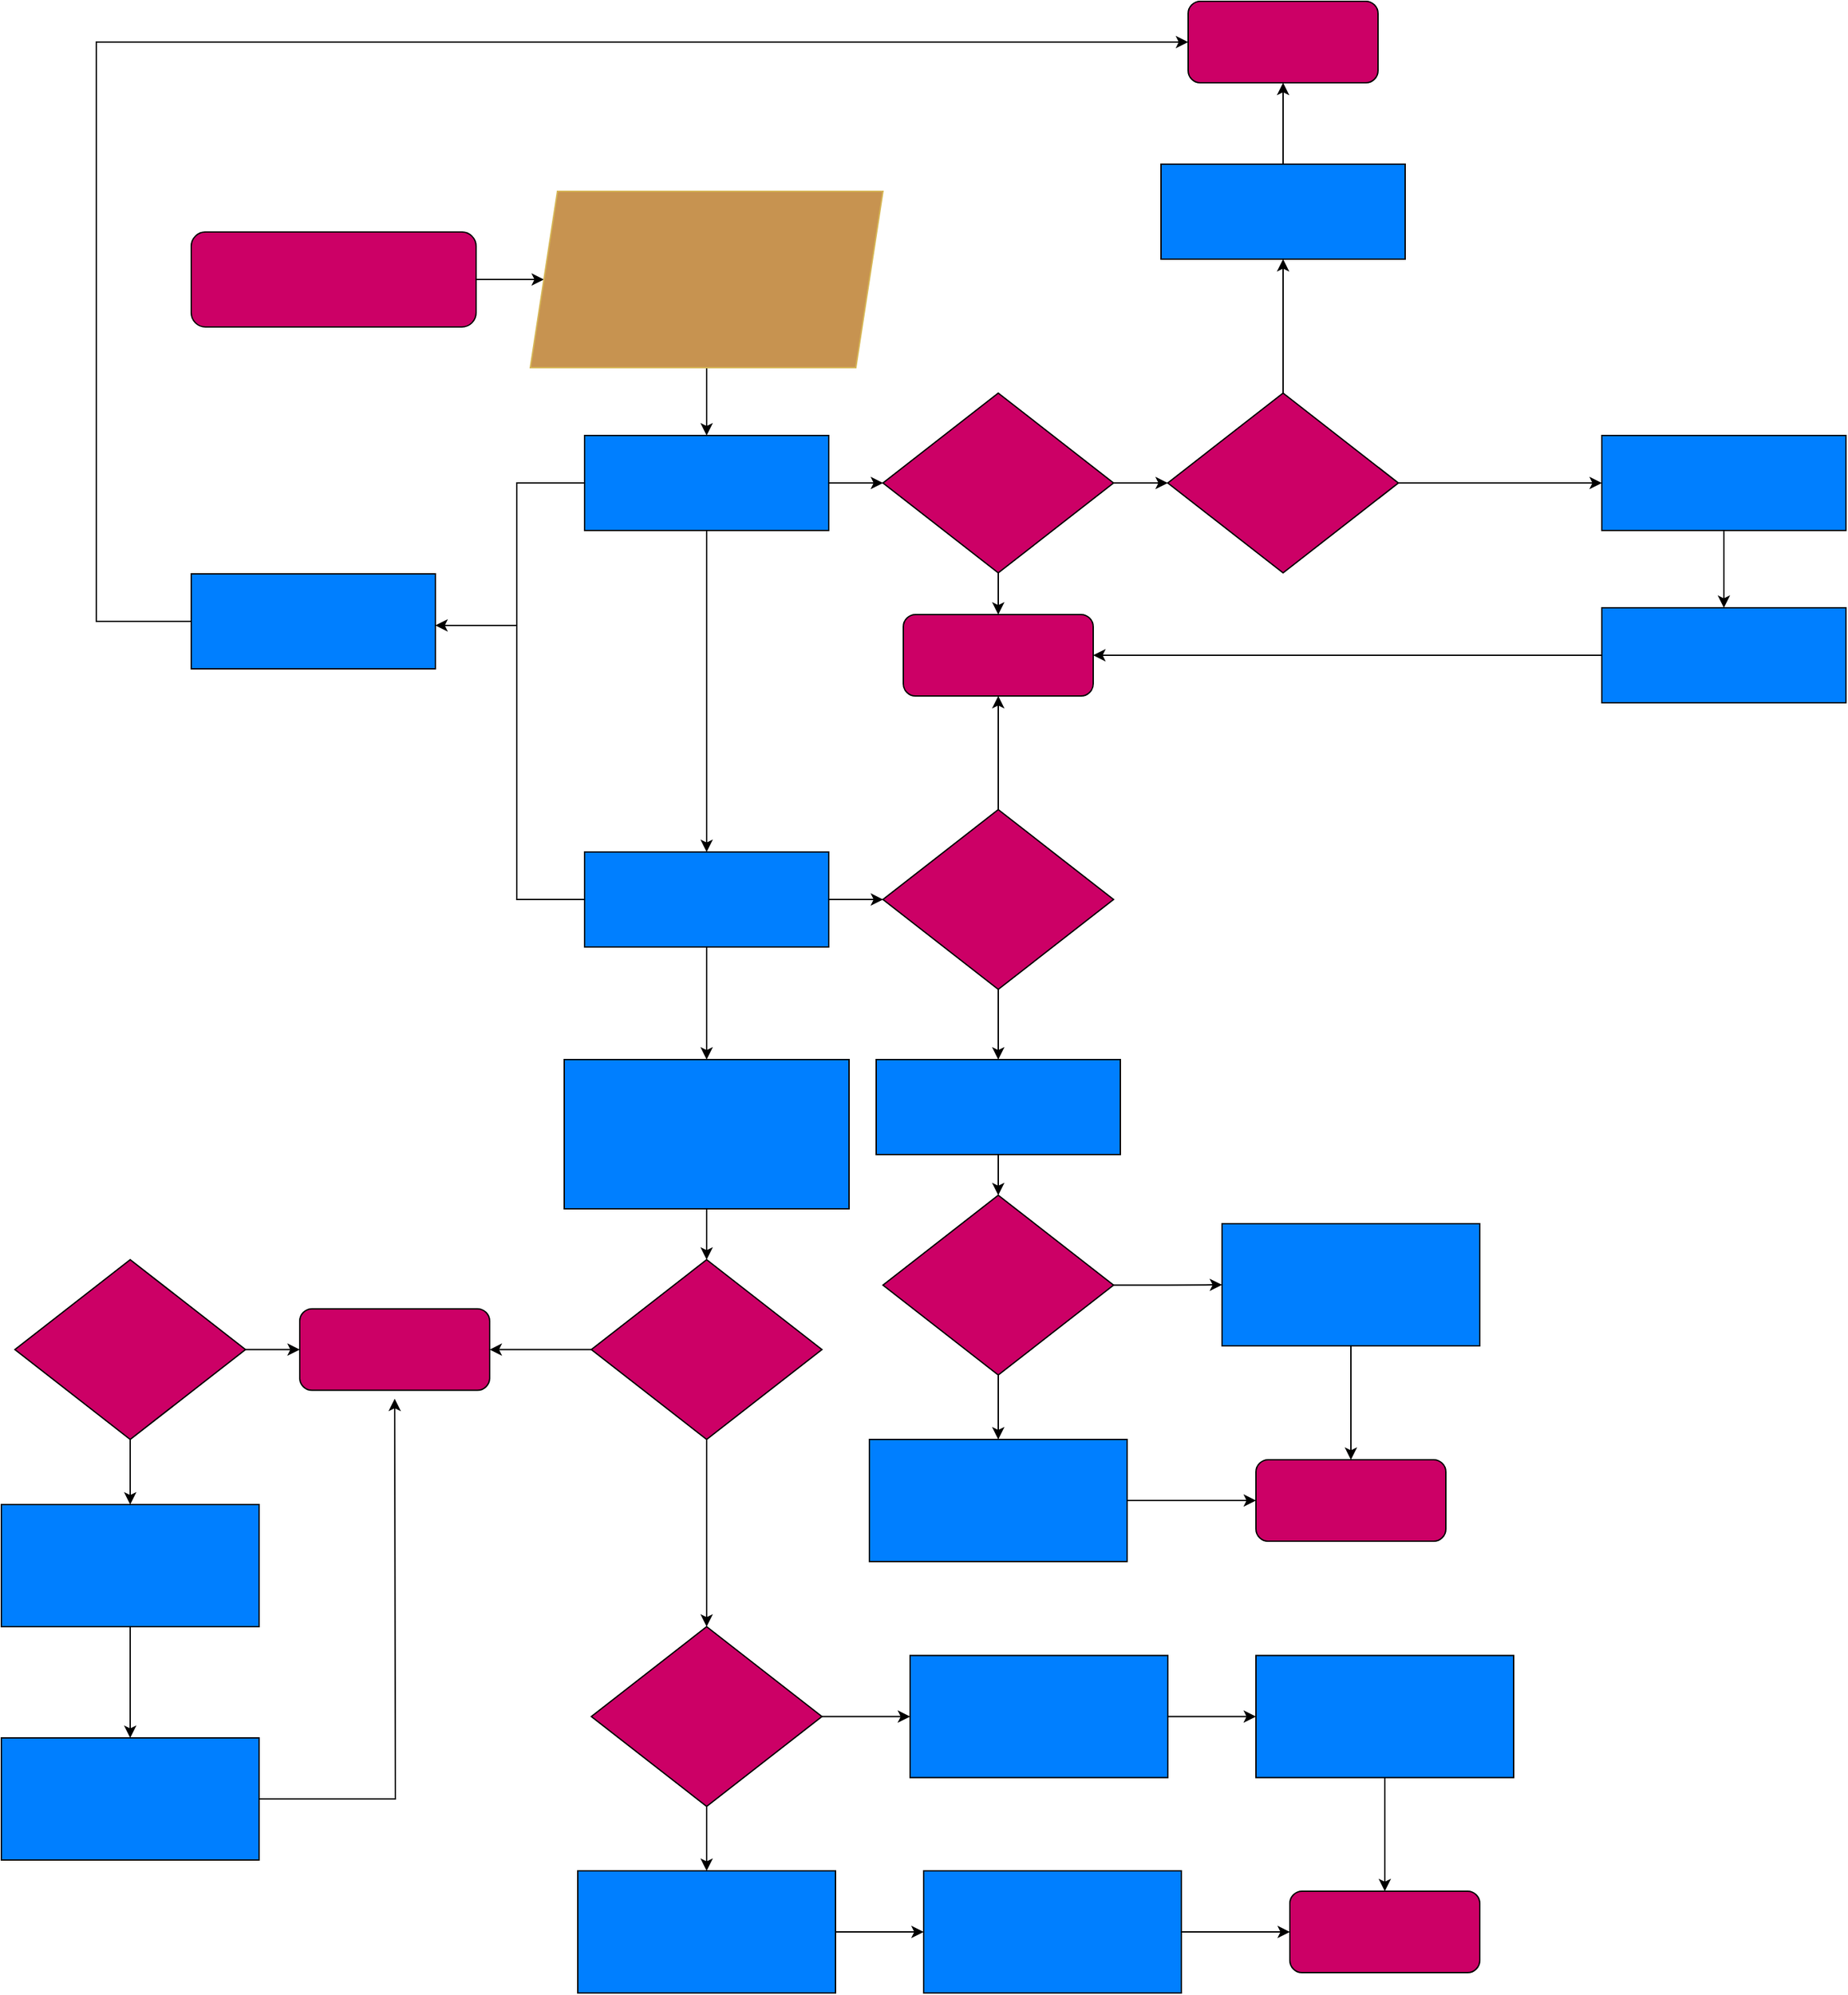 <mxfile version="13.6.3" type="github">
  <diagram id="GddMbnfEARlghtjR7apO" name="Page-1">
    <mxGraphModel dx="2272" dy="1862" grid="1" gridSize="10" guides="1" tooltips="1" connect="1" arrows="1" fold="1" page="1" pageScale="1" pageWidth="850" pageHeight="1100" math="0" shadow="0">
      <root>
        <mxCell id="0" />
        <mxCell id="1" parent="0" />
        <mxCell id="nJjuqN-97N6K5tzZ3BX6-3" value="" style="edgeStyle=orthogonalEdgeStyle;rounded=0;orthogonalLoop=1;jettySize=auto;html=1;" edge="1" parent="1" source="nJjuqN-97N6K5tzZ3BX6-1" target="nJjuqN-97N6K5tzZ3BX6-2">
          <mxGeometry relative="1" as="geometry" />
        </mxCell>
        <mxCell id="nJjuqN-97N6K5tzZ3BX6-1" value="" style="rounded=1;whiteSpace=wrap;html=1;fillColor=#CC0066;" vertex="1" parent="1">
          <mxGeometry x="120" y="110" width="210" height="70" as="geometry" />
        </mxCell>
        <mxCell id="nJjuqN-97N6K5tzZ3BX6-5" style="edgeStyle=orthogonalEdgeStyle;rounded=0;orthogonalLoop=1;jettySize=auto;html=1;exitX=0.5;exitY=1;exitDx=0;exitDy=0;entryX=0.5;entryY=0;entryDx=0;entryDy=0;" edge="1" parent="1" source="nJjuqN-97N6K5tzZ3BX6-2" target="nJjuqN-97N6K5tzZ3BX6-4">
          <mxGeometry relative="1" as="geometry" />
        </mxCell>
        <mxCell id="nJjuqN-97N6K5tzZ3BX6-2" value="" style="shape=parallelogram;perimeter=parallelogramPerimeter;whiteSpace=wrap;html=1;fixedSize=1;strokeColor=#d6b656;fillColor=#C79350;" vertex="1" parent="1">
          <mxGeometry x="370" y="80" width="260" height="130" as="geometry" />
        </mxCell>
        <mxCell id="nJjuqN-97N6K5tzZ3BX6-8" value="" style="edgeStyle=orthogonalEdgeStyle;rounded=0;orthogonalLoop=1;jettySize=auto;html=1;" edge="1" parent="1" source="nJjuqN-97N6K5tzZ3BX6-4" target="nJjuqN-97N6K5tzZ3BX6-7">
          <mxGeometry relative="1" as="geometry" />
        </mxCell>
        <mxCell id="nJjuqN-97N6K5tzZ3BX6-15" value="" style="edgeStyle=orthogonalEdgeStyle;rounded=0;orthogonalLoop=1;jettySize=auto;html=1;" edge="1" parent="1" source="nJjuqN-97N6K5tzZ3BX6-4" target="nJjuqN-97N6K5tzZ3BX6-14">
          <mxGeometry relative="1" as="geometry" />
        </mxCell>
        <mxCell id="nJjuqN-97N6K5tzZ3BX6-4" value="" style="rounded=0;whiteSpace=wrap;html=1;fillColor=#007FFF;" vertex="1" parent="1">
          <mxGeometry x="410" y="260" width="180" height="70" as="geometry" />
        </mxCell>
        <mxCell id="nJjuqN-97N6K5tzZ3BX6-22" value="" style="edgeStyle=orthogonalEdgeStyle;rounded=0;orthogonalLoop=1;jettySize=auto;html=1;" edge="1" parent="1" source="nJjuqN-97N6K5tzZ3BX6-7" target="nJjuqN-97N6K5tzZ3BX6-21">
          <mxGeometry relative="1" as="geometry" />
        </mxCell>
        <mxCell id="nJjuqN-97N6K5tzZ3BX6-48" style="edgeStyle=orthogonalEdgeStyle;rounded=0;orthogonalLoop=1;jettySize=auto;html=1;exitX=0.5;exitY=1;exitDx=0;exitDy=0;entryX=0.5;entryY=0;entryDx=0;entryDy=0;" edge="1" parent="1" source="nJjuqN-97N6K5tzZ3BX6-7" target="nJjuqN-97N6K5tzZ3BX6-47">
          <mxGeometry relative="1" as="geometry" />
        </mxCell>
        <mxCell id="nJjuqN-97N6K5tzZ3BX6-7" value="" style="rounded=0;whiteSpace=wrap;html=1;fillColor=#007FFF;" vertex="1" parent="1">
          <mxGeometry x="410" y="567" width="180" height="70" as="geometry" />
        </mxCell>
        <mxCell id="nJjuqN-97N6K5tzZ3BX6-10" value="" style="endArrow=none;html=1;entryX=0;entryY=0.5;entryDx=0;entryDy=0;exitX=0;exitY=0.5;exitDx=0;exitDy=0;rounded=0;" edge="1" parent="1" source="nJjuqN-97N6K5tzZ3BX6-7" target="nJjuqN-97N6K5tzZ3BX6-4">
          <mxGeometry width="50" height="50" relative="1" as="geometry">
            <mxPoint x="400" y="420" as="sourcePoint" />
            <mxPoint x="450" y="370" as="targetPoint" />
            <Array as="points">
              <mxPoint x="360" y="602" />
              <mxPoint x="360" y="295" />
            </Array>
          </mxGeometry>
        </mxCell>
        <mxCell id="nJjuqN-97N6K5tzZ3BX6-26" style="edgeStyle=orthogonalEdgeStyle;rounded=0;orthogonalLoop=1;jettySize=auto;html=1;entryX=0;entryY=0.5;entryDx=0;entryDy=0;" edge="1" parent="1" source="nJjuqN-97N6K5tzZ3BX6-11" target="nJjuqN-97N6K5tzZ3BX6-24">
          <mxGeometry relative="1" as="geometry">
            <Array as="points">
              <mxPoint x="50" y="397" />
              <mxPoint x="50" y="-30" />
            </Array>
          </mxGeometry>
        </mxCell>
        <mxCell id="nJjuqN-97N6K5tzZ3BX6-11" value="" style="rounded=0;whiteSpace=wrap;html=1;fillColor=#007FFF;" vertex="1" parent="1">
          <mxGeometry x="120" y="362" width="180" height="70" as="geometry" />
        </mxCell>
        <mxCell id="nJjuqN-97N6K5tzZ3BX6-13" value="" style="endArrow=classic;html=1;" edge="1" parent="1">
          <mxGeometry width="50" height="50" relative="1" as="geometry">
            <mxPoint x="360" y="400" as="sourcePoint" />
            <mxPoint x="300" y="400" as="targetPoint" />
          </mxGeometry>
        </mxCell>
        <mxCell id="nJjuqN-97N6K5tzZ3BX6-17" value="" style="edgeStyle=orthogonalEdgeStyle;rounded=0;orthogonalLoop=1;jettySize=auto;html=1;" edge="1" parent="1" source="nJjuqN-97N6K5tzZ3BX6-14" target="nJjuqN-97N6K5tzZ3BX6-16">
          <mxGeometry relative="1" as="geometry" />
        </mxCell>
        <mxCell id="nJjuqN-97N6K5tzZ3BX6-20" value="" style="edgeStyle=orthogonalEdgeStyle;rounded=0;orthogonalLoop=1;jettySize=auto;html=1;" edge="1" parent="1" source="nJjuqN-97N6K5tzZ3BX6-14" target="nJjuqN-97N6K5tzZ3BX6-18">
          <mxGeometry relative="1" as="geometry" />
        </mxCell>
        <mxCell id="nJjuqN-97N6K5tzZ3BX6-14" value="" style="rhombus;whiteSpace=wrap;html=1;fillColor=#CC0066;" vertex="1" parent="1">
          <mxGeometry x="630" y="228.75" width="170" height="132.5" as="geometry" />
        </mxCell>
        <mxCell id="nJjuqN-97N6K5tzZ3BX6-28" value="" style="edgeStyle=orthogonalEdgeStyle;rounded=0;orthogonalLoop=1;jettySize=auto;html=1;" edge="1" parent="1" source="nJjuqN-97N6K5tzZ3BX6-16" target="nJjuqN-97N6K5tzZ3BX6-25">
          <mxGeometry relative="1" as="geometry" />
        </mxCell>
        <mxCell id="nJjuqN-97N6K5tzZ3BX6-30" style="edgeStyle=orthogonalEdgeStyle;rounded=0;orthogonalLoop=1;jettySize=auto;html=1;exitX=1;exitY=0.5;exitDx=0;exitDy=0;entryX=0;entryY=0.5;entryDx=0;entryDy=0;" edge="1" parent="1" source="nJjuqN-97N6K5tzZ3BX6-16" target="nJjuqN-97N6K5tzZ3BX6-29">
          <mxGeometry relative="1" as="geometry" />
        </mxCell>
        <mxCell id="nJjuqN-97N6K5tzZ3BX6-16" value="" style="rhombus;whiteSpace=wrap;html=1;fillColor=#CC0066;" vertex="1" parent="1">
          <mxGeometry x="840" y="228.75" width="170" height="132.5" as="geometry" />
        </mxCell>
        <mxCell id="nJjuqN-97N6K5tzZ3BX6-18" value="" style="rounded=1;whiteSpace=wrap;html=1;fillColor=#CC0066;" vertex="1" parent="1">
          <mxGeometry x="645" y="392" width="140" height="60" as="geometry" />
        </mxCell>
        <mxCell id="nJjuqN-97N6K5tzZ3BX6-23" value="" style="edgeStyle=orthogonalEdgeStyle;rounded=0;orthogonalLoop=1;jettySize=auto;html=1;" edge="1" parent="1" source="nJjuqN-97N6K5tzZ3BX6-21" target="nJjuqN-97N6K5tzZ3BX6-18">
          <mxGeometry relative="1" as="geometry" />
        </mxCell>
        <mxCell id="nJjuqN-97N6K5tzZ3BX6-35" style="edgeStyle=orthogonalEdgeStyle;rounded=0;orthogonalLoop=1;jettySize=auto;html=1;exitX=0.5;exitY=1;exitDx=0;exitDy=0;entryX=0.5;entryY=0;entryDx=0;entryDy=0;" edge="1" parent="1" source="nJjuqN-97N6K5tzZ3BX6-21" target="nJjuqN-97N6K5tzZ3BX6-34">
          <mxGeometry relative="1" as="geometry" />
        </mxCell>
        <mxCell id="nJjuqN-97N6K5tzZ3BX6-21" value="" style="rhombus;whiteSpace=wrap;html=1;fillColor=#CC0066;" vertex="1" parent="1">
          <mxGeometry x="630" y="535.75" width="170" height="132.5" as="geometry" />
        </mxCell>
        <mxCell id="nJjuqN-97N6K5tzZ3BX6-24" value="" style="rounded=1;whiteSpace=wrap;html=1;fillColor=#CC0066;" vertex="1" parent="1">
          <mxGeometry x="855" y="-60" width="140" height="60" as="geometry" />
        </mxCell>
        <mxCell id="nJjuqN-97N6K5tzZ3BX6-27" value="" style="edgeStyle=orthogonalEdgeStyle;rounded=0;orthogonalLoop=1;jettySize=auto;html=1;" edge="1" parent="1" source="nJjuqN-97N6K5tzZ3BX6-25" target="nJjuqN-97N6K5tzZ3BX6-24">
          <mxGeometry relative="1" as="geometry" />
        </mxCell>
        <mxCell id="nJjuqN-97N6K5tzZ3BX6-25" value="" style="rounded=0;whiteSpace=wrap;html=1;fillColor=#007FFF;" vertex="1" parent="1">
          <mxGeometry x="835" y="60" width="180" height="70" as="geometry" />
        </mxCell>
        <mxCell id="nJjuqN-97N6K5tzZ3BX6-33" style="edgeStyle=orthogonalEdgeStyle;rounded=0;orthogonalLoop=1;jettySize=auto;html=1;exitX=0.5;exitY=1;exitDx=0;exitDy=0;" edge="1" parent="1" source="nJjuqN-97N6K5tzZ3BX6-29" target="nJjuqN-97N6K5tzZ3BX6-31">
          <mxGeometry relative="1" as="geometry" />
        </mxCell>
        <mxCell id="nJjuqN-97N6K5tzZ3BX6-29" value="" style="rounded=0;whiteSpace=wrap;html=1;fillColor=#007FFF;" vertex="1" parent="1">
          <mxGeometry x="1160" y="260" width="180" height="70" as="geometry" />
        </mxCell>
        <mxCell id="nJjuqN-97N6K5tzZ3BX6-32" style="edgeStyle=orthogonalEdgeStyle;rounded=0;orthogonalLoop=1;jettySize=auto;html=1;entryX=1;entryY=0.5;entryDx=0;entryDy=0;" edge="1" parent="1" source="nJjuqN-97N6K5tzZ3BX6-31" target="nJjuqN-97N6K5tzZ3BX6-18">
          <mxGeometry relative="1" as="geometry" />
        </mxCell>
        <mxCell id="nJjuqN-97N6K5tzZ3BX6-31" value="" style="rounded=0;whiteSpace=wrap;html=1;fillColor=#007FFF;" vertex="1" parent="1">
          <mxGeometry x="1160" y="387" width="180" height="70" as="geometry" />
        </mxCell>
        <mxCell id="nJjuqN-97N6K5tzZ3BX6-38" style="edgeStyle=orthogonalEdgeStyle;rounded=0;orthogonalLoop=1;jettySize=auto;html=1;exitX=0.5;exitY=1;exitDx=0;exitDy=0;" edge="1" parent="1" source="nJjuqN-97N6K5tzZ3BX6-34" target="nJjuqN-97N6K5tzZ3BX6-36">
          <mxGeometry relative="1" as="geometry" />
        </mxCell>
        <mxCell id="nJjuqN-97N6K5tzZ3BX6-34" value="" style="rounded=0;whiteSpace=wrap;html=1;fillColor=#007FFF;" vertex="1" parent="1">
          <mxGeometry x="625" y="720" width="180" height="70" as="geometry" />
        </mxCell>
        <mxCell id="nJjuqN-97N6K5tzZ3BX6-40" value="" style="edgeStyle=orthogonalEdgeStyle;rounded=0;orthogonalLoop=1;jettySize=auto;html=1;" edge="1" parent="1" source="nJjuqN-97N6K5tzZ3BX6-36" target="nJjuqN-97N6K5tzZ3BX6-39">
          <mxGeometry relative="1" as="geometry" />
        </mxCell>
        <mxCell id="nJjuqN-97N6K5tzZ3BX6-42" value="" style="edgeStyle=orthogonalEdgeStyle;rounded=0;orthogonalLoop=1;jettySize=auto;html=1;" edge="1" parent="1" source="nJjuqN-97N6K5tzZ3BX6-36" target="nJjuqN-97N6K5tzZ3BX6-41">
          <mxGeometry relative="1" as="geometry" />
        </mxCell>
        <mxCell id="nJjuqN-97N6K5tzZ3BX6-36" value="" style="rhombus;whiteSpace=wrap;html=1;fillColor=#CC0066;" vertex="1" parent="1">
          <mxGeometry x="630" y="820" width="170" height="132.5" as="geometry" />
        </mxCell>
        <mxCell id="nJjuqN-97N6K5tzZ3BX6-44" style="edgeStyle=orthogonalEdgeStyle;rounded=0;orthogonalLoop=1;jettySize=auto;html=1;exitX=0.5;exitY=1;exitDx=0;exitDy=0;" edge="1" parent="1" source="nJjuqN-97N6K5tzZ3BX6-39" target="nJjuqN-97N6K5tzZ3BX6-43">
          <mxGeometry relative="1" as="geometry" />
        </mxCell>
        <mxCell id="nJjuqN-97N6K5tzZ3BX6-39" value="" style="rounded=0;whiteSpace=wrap;html=1;fillColor=#007FFF;" vertex="1" parent="1">
          <mxGeometry x="880" y="841" width="190" height="90" as="geometry" />
        </mxCell>
        <mxCell id="nJjuqN-97N6K5tzZ3BX6-46" style="edgeStyle=orthogonalEdgeStyle;rounded=0;orthogonalLoop=1;jettySize=auto;html=1;entryX=0;entryY=0.5;entryDx=0;entryDy=0;" edge="1" parent="1" source="nJjuqN-97N6K5tzZ3BX6-41" target="nJjuqN-97N6K5tzZ3BX6-43">
          <mxGeometry relative="1" as="geometry" />
        </mxCell>
        <mxCell id="nJjuqN-97N6K5tzZ3BX6-41" value="" style="rounded=0;whiteSpace=wrap;html=1;fillColor=#007FFF;" vertex="1" parent="1">
          <mxGeometry x="620" y="1000" width="190" height="90" as="geometry" />
        </mxCell>
        <mxCell id="nJjuqN-97N6K5tzZ3BX6-43" value="" style="rounded=1;whiteSpace=wrap;html=1;fillColor=#CC0066;" vertex="1" parent="1">
          <mxGeometry x="905" y="1015" width="140" height="60" as="geometry" />
        </mxCell>
        <mxCell id="nJjuqN-97N6K5tzZ3BX6-50" value="" style="edgeStyle=orthogonalEdgeStyle;rounded=0;orthogonalLoop=1;jettySize=auto;html=1;" edge="1" parent="1" source="nJjuqN-97N6K5tzZ3BX6-47" target="nJjuqN-97N6K5tzZ3BX6-49">
          <mxGeometry relative="1" as="geometry" />
        </mxCell>
        <mxCell id="nJjuqN-97N6K5tzZ3BX6-47" value="" style="rounded=0;whiteSpace=wrap;html=1;fillColor=#007FFF;" vertex="1" parent="1">
          <mxGeometry x="395" y="720" width="210" height="110" as="geometry" />
        </mxCell>
        <mxCell id="nJjuqN-97N6K5tzZ3BX6-52" value="" style="edgeStyle=orthogonalEdgeStyle;rounded=0;orthogonalLoop=1;jettySize=auto;html=1;" edge="1" parent="1" source="nJjuqN-97N6K5tzZ3BX6-49" target="nJjuqN-97N6K5tzZ3BX6-51">
          <mxGeometry relative="1" as="geometry" />
        </mxCell>
        <mxCell id="nJjuqN-97N6K5tzZ3BX6-65" value="" style="edgeStyle=orthogonalEdgeStyle;rounded=0;orthogonalLoop=1;jettySize=auto;html=1;" edge="1" parent="1" source="nJjuqN-97N6K5tzZ3BX6-49" target="nJjuqN-97N6K5tzZ3BX6-64">
          <mxGeometry relative="1" as="geometry" />
        </mxCell>
        <mxCell id="nJjuqN-97N6K5tzZ3BX6-49" value="" style="rhombus;whiteSpace=wrap;html=1;fillColor=#CC0066;" vertex="1" parent="1">
          <mxGeometry x="415" y="867.5" width="170" height="132.5" as="geometry" />
        </mxCell>
        <mxCell id="nJjuqN-97N6K5tzZ3BX6-54" style="edgeStyle=orthogonalEdgeStyle;rounded=0;orthogonalLoop=1;jettySize=auto;html=1;exitX=0.5;exitY=1;exitDx=0;exitDy=0;entryX=0.5;entryY=0;entryDx=0;entryDy=0;" edge="1" parent="1" source="nJjuqN-97N6K5tzZ3BX6-51" target="nJjuqN-97N6K5tzZ3BX6-53">
          <mxGeometry relative="1" as="geometry" />
        </mxCell>
        <mxCell id="nJjuqN-97N6K5tzZ3BX6-57" value="" style="edgeStyle=orthogonalEdgeStyle;rounded=0;orthogonalLoop=1;jettySize=auto;html=1;" edge="1" parent="1" source="nJjuqN-97N6K5tzZ3BX6-51" target="nJjuqN-97N6K5tzZ3BX6-55">
          <mxGeometry relative="1" as="geometry" />
        </mxCell>
        <mxCell id="nJjuqN-97N6K5tzZ3BX6-51" value="" style="rhombus;whiteSpace=wrap;html=1;fillColor=#CC0066;" vertex="1" parent="1">
          <mxGeometry x="415" y="1138" width="170" height="132.5" as="geometry" />
        </mxCell>
        <mxCell id="nJjuqN-97N6K5tzZ3BX6-63" value="" style="edgeStyle=orthogonalEdgeStyle;rounded=0;orthogonalLoop=1;jettySize=auto;html=1;" edge="1" parent="1" source="nJjuqN-97N6K5tzZ3BX6-53" target="nJjuqN-97N6K5tzZ3BX6-61">
          <mxGeometry relative="1" as="geometry" />
        </mxCell>
        <mxCell id="nJjuqN-97N6K5tzZ3BX6-53" value="" style="rounded=0;whiteSpace=wrap;html=1;fillColor=#007FFF;" vertex="1" parent="1">
          <mxGeometry x="405" y="1318" width="190" height="90" as="geometry" />
        </mxCell>
        <mxCell id="nJjuqN-97N6K5tzZ3BX6-58" value="" style="edgeStyle=orthogonalEdgeStyle;rounded=0;orthogonalLoop=1;jettySize=auto;html=1;" edge="1" parent="1" source="nJjuqN-97N6K5tzZ3BX6-55" target="nJjuqN-97N6K5tzZ3BX6-56">
          <mxGeometry relative="1" as="geometry" />
        </mxCell>
        <mxCell id="nJjuqN-97N6K5tzZ3BX6-55" value="" style="rounded=0;whiteSpace=wrap;html=1;fillColor=#007FFF;" vertex="1" parent="1">
          <mxGeometry x="650" y="1159.25" width="190" height="90" as="geometry" />
        </mxCell>
        <mxCell id="nJjuqN-97N6K5tzZ3BX6-60" value="" style="edgeStyle=orthogonalEdgeStyle;rounded=0;orthogonalLoop=1;jettySize=auto;html=1;" edge="1" parent="1" source="nJjuqN-97N6K5tzZ3BX6-56" target="nJjuqN-97N6K5tzZ3BX6-59">
          <mxGeometry relative="1" as="geometry" />
        </mxCell>
        <mxCell id="nJjuqN-97N6K5tzZ3BX6-56" value="" style="rounded=0;whiteSpace=wrap;html=1;fillColor=#007FFF;" vertex="1" parent="1">
          <mxGeometry x="905" y="1159.25" width="190" height="90" as="geometry" />
        </mxCell>
        <mxCell id="nJjuqN-97N6K5tzZ3BX6-59" value="" style="rounded=1;whiteSpace=wrap;html=1;fillColor=#CC0066;" vertex="1" parent="1">
          <mxGeometry x="930" y="1333" width="140" height="60" as="geometry" />
        </mxCell>
        <mxCell id="nJjuqN-97N6K5tzZ3BX6-62" value="" style="edgeStyle=orthogonalEdgeStyle;rounded=0;orthogonalLoop=1;jettySize=auto;html=1;" edge="1" parent="1" source="nJjuqN-97N6K5tzZ3BX6-61" target="nJjuqN-97N6K5tzZ3BX6-59">
          <mxGeometry relative="1" as="geometry" />
        </mxCell>
        <mxCell id="nJjuqN-97N6K5tzZ3BX6-61" value="" style="rounded=0;whiteSpace=wrap;html=1;fillColor=#007FFF;" vertex="1" parent="1">
          <mxGeometry x="660" y="1318" width="190" height="90" as="geometry" />
        </mxCell>
        <mxCell id="nJjuqN-97N6K5tzZ3BX6-64" value="" style="rounded=1;whiteSpace=wrap;html=1;fillColor=#CC0066;" vertex="1" parent="1">
          <mxGeometry x="200" y="903.75" width="140" height="60" as="geometry" />
        </mxCell>
        <mxCell id="nJjuqN-97N6K5tzZ3BX6-67" value="" style="edgeStyle=orthogonalEdgeStyle;rounded=0;orthogonalLoop=1;jettySize=auto;html=1;" edge="1" parent="1" source="nJjuqN-97N6K5tzZ3BX6-66" target="nJjuqN-97N6K5tzZ3BX6-64">
          <mxGeometry relative="1" as="geometry" />
        </mxCell>
        <mxCell id="nJjuqN-97N6K5tzZ3BX6-69" value="" style="edgeStyle=orthogonalEdgeStyle;rounded=0;orthogonalLoop=1;jettySize=auto;html=1;" edge="1" parent="1" source="nJjuqN-97N6K5tzZ3BX6-66" target="nJjuqN-97N6K5tzZ3BX6-68">
          <mxGeometry relative="1" as="geometry" />
        </mxCell>
        <mxCell id="nJjuqN-97N6K5tzZ3BX6-66" value="" style="rhombus;whiteSpace=wrap;html=1;fillColor=#CC0066;" vertex="1" parent="1">
          <mxGeometry x="-10" y="867.5" width="170" height="132.5" as="geometry" />
        </mxCell>
        <mxCell id="nJjuqN-97N6K5tzZ3BX6-71" value="" style="edgeStyle=orthogonalEdgeStyle;rounded=0;orthogonalLoop=1;jettySize=auto;html=1;" edge="1" parent="1" source="nJjuqN-97N6K5tzZ3BX6-68" target="nJjuqN-97N6K5tzZ3BX6-70">
          <mxGeometry relative="1" as="geometry" />
        </mxCell>
        <mxCell id="nJjuqN-97N6K5tzZ3BX6-68" value="" style="rounded=0;whiteSpace=wrap;html=1;fillColor=#007FFF;" vertex="1" parent="1">
          <mxGeometry x="-20" y="1048" width="190" height="90" as="geometry" />
        </mxCell>
        <mxCell id="nJjuqN-97N6K5tzZ3BX6-72" style="edgeStyle=orthogonalEdgeStyle;rounded=0;orthogonalLoop=1;jettySize=auto;html=1;" edge="1" parent="1" source="nJjuqN-97N6K5tzZ3BX6-70">
          <mxGeometry relative="1" as="geometry">
            <mxPoint x="270" y="970" as="targetPoint" />
          </mxGeometry>
        </mxCell>
        <mxCell id="nJjuqN-97N6K5tzZ3BX6-70" value="" style="rounded=0;whiteSpace=wrap;html=1;fillColor=#007FFF;" vertex="1" parent="1">
          <mxGeometry x="-20" y="1220" width="190" height="90" as="geometry" />
        </mxCell>
      </root>
    </mxGraphModel>
  </diagram>
</mxfile>
